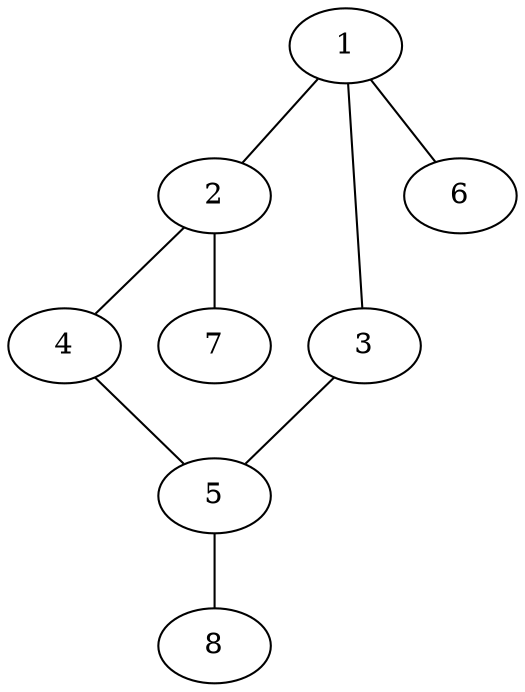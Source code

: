 graph molecule_3125 {
	1	 [chem=C];
	2	 [chem=C];
	1 -- 2	 [valence=2];
	3	 [chem=N];
	1 -- 3	 [valence=1];
	6	 [chem=H];
	1 -- 6	 [valence=1];
	4	 [chem=S];
	2 -- 4	 [valence=1];
	7	 [chem=H];
	2 -- 7	 [valence=1];
	5	 [chem=C];
	3 -- 5	 [valence=2];
	4 -- 5	 [valence=1];
	8	 [chem=H];
	5 -- 8	 [valence=1];
}
